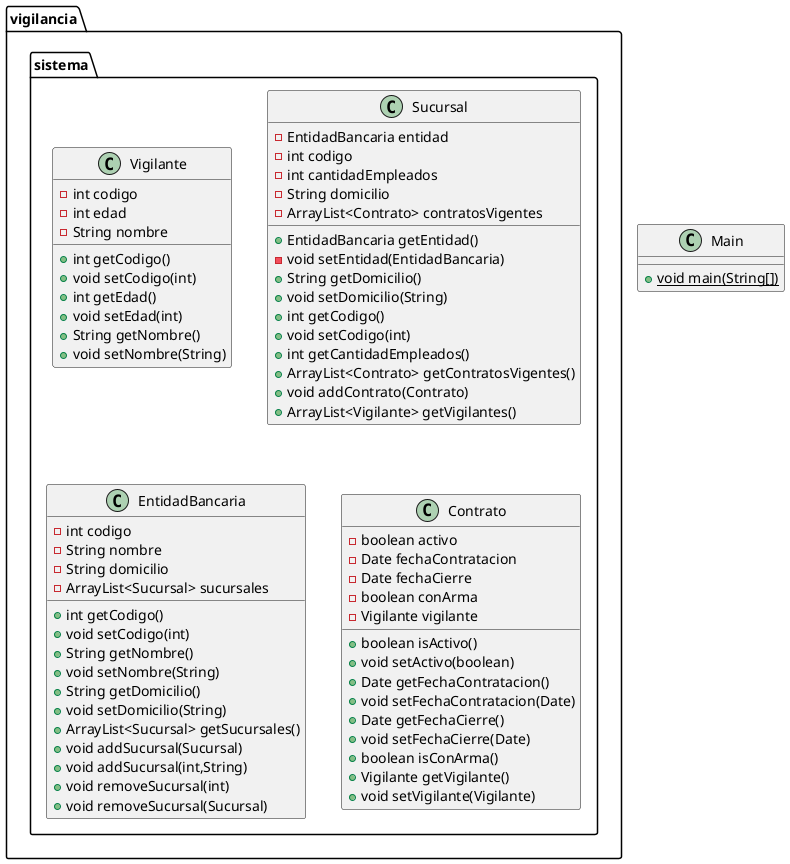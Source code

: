 @startuml
class vigilancia.sistema.Vigilante {
- int codigo
- int edad
- String nombre
+ int getCodigo()
+ void setCodigo(int)
+ int getEdad()
+ void setEdad(int)
+ String getNombre()
+ void setNombre(String)
}


class vigilancia.sistema.Sucursal {
- EntidadBancaria entidad
- int codigo
- int cantidadEmpleados
- String domicilio
- ArrayList<Contrato> contratosVigentes
+ EntidadBancaria getEntidad()
- void setEntidad(EntidadBancaria)
+ String getDomicilio()
+ void setDomicilio(String)
+ int getCodigo()
+ void setCodigo(int)
+ int getCantidadEmpleados()
+ ArrayList<Contrato> getContratosVigentes()
+ void addContrato(Contrato)
+ ArrayList<Vigilante> getVigilantes()
}


class vigilancia.sistema.EntidadBancaria {
- int codigo
- String nombre
- String domicilio
- ArrayList<Sucursal> sucursales
+ int getCodigo()
+ void setCodigo(int)
+ String getNombre()
+ void setNombre(String)
+ String getDomicilio()
+ void setDomicilio(String)
+ ArrayList<Sucursal> getSucursales()
+ void addSucursal(Sucursal)
+ void addSucursal(int,String)
+ void removeSucursal(int)
+ void removeSucursal(Sucursal)
}


class Main {
+ {static} void main(String[])
}

class vigilancia.sistema.Contrato {
- boolean activo
- Date fechaContratacion
- Date fechaCierre
- boolean conArma
- Vigilante vigilante
+ boolean isActivo()
+ void setActivo(boolean)
+ Date getFechaContratacion()
+ void setFechaContratacion(Date)
+ Date getFechaCierre()
+ void setFechaCierre(Date)
+ boolean isConArma()
+ Vigilante getVigilante()
+ void setVigilante(Vigilante)
}


@enduml